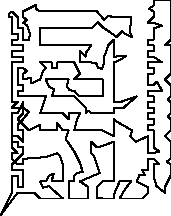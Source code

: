 unitsize(0.001cm);
// 53620.3
draw((200,400)--(0,0));
draw((0,0)--(300,400));
draw((300,400)--(400,400));
draw((400,400)--(600,400));
draw((600,400)--(700,300));
draw((700,300)--(800,300));
draw((800,300)--(900,300));
draw((900,300)--(1000,300));
draw((1000,300)--(1100,300));
draw((1100,300)--(850,520));
draw((850,520)--(750,490));
draw((750,490)--(700,600));
draw((700,600)--(800,600));
draw((800,600)--(850,700));
draw((850,700)--(939,740));
draw((939,740)--(900,600));
draw((900,600)--(1000,600));
draw((1000,600)--(1100,600));
draw((1100,600)--(1100,700));
draw((1100,700)--(1100,900));
draw((1100,900)--(1050,1050));
draw((1050,1050)--(1000,1100));
draw((1000,1100)--(800,1030));
draw((800,1030)--(400,1000));
draw((400,1000)--(400,900));
draw((400,900)--(300,900));
draw((300,900)--(200,1000));
draw((200,1000)--(200,1100));
draw((200,1100)--(300,1100));
draw((300,1100)--(200,1200));
draw((200,1200)--(200,1500));
draw((200,1500)--(200,1600));
draw((200,1600)--(200,1700));
draw((200,1700)--(200,1800));
draw((200,1800)--(300,1800));
draw((300,1800)--(400,2000));
draw((400,2000)--(400,1800));
draw((400,1800)--(300,1700));
draw((300,1700)--(400,1600));
draw((400,1600)--(500,1500));
draw((500,1500)--(700,1600));
draw((700,1600)--(700,1500));
draw((700,1500)--(800,1500));
draw((800,1500)--(900,1500));
draw((900,1500)--(1000,1500));
draw((1000,1500)--(1000,1629));
draw((1000,1629)--(1100,1500));
draw((1100,1500)--(1200,1500));
draw((1200,1500)--(1150,1350));
draw((1150,1350)--(1300,1130));
draw((1300,1130)--(1400,930));
draw((1400,930)--(1450,770));
draw((1450,770)--(1350,750));
draw((1350,750)--(1300,700));
draw((1300,700)--(1300,600));
draw((1300,600)--(1200,600));
draw((1200,600)--(1200,300));
draw((1200,300)--(1300,300));
draw((1300,300)--(1400,300));
draw((1400,300)--(1550,300));
draw((1550,300)--(1550,500));
draw((1550,500)--(1400,600));
draw((1400,600)--(1750,750));
draw((1750,750)--(1650,1050));
draw((1650,1050)--(1600,1100));
draw((1600,1100)--(1600,1300));
draw((1600,1300)--(1700,1200));
draw((1700,1200)--(1800,1230));
draw((1800,1230)--(2000,1300));
draw((2000,1300)--(2000,1200));
draw((2000,1200)--(2000,1100));
draw((2000,1100)--(2000,1000));
draw((2000,1000)--(2000,900));
draw((2000,900)--(2000,800));
draw((2000,800)--(2000,600));
draw((2000,600)--(1900,600));
draw((1900,600)--(1800,600));
draw((1800,600)--(1710,510));
draw((1710,510)--(1710,310));
draw((1710,310)--(1800,300));
draw((1800,300)--(1900,300));
draw((1900,300)--(2000,300));
draw((2000,300)--(2000,370));
draw((2000,370)--(2100,600));
draw((2100,600)--(2200,600));
draw((2200,600)--(2300,600));
draw((2300,600)--(2200,469));
draw((2200,469)--(2100,300));
draw((2100,300)--(2200,300));
draw((2200,300)--(2300,300));
draw((2300,300)--(2400,300));
draw((2400,300)--(2500,300));
draw((2500,300)--(2600,400));
draw((2600,400)--(2600,500));
draw((2600,500)--(2400,600));
draw((2400,600)--(2450,710));
draw((2450,710)--(2550,710));
draw((2550,710)--(2500,800));
draw((2500,800)--(2600,800));
draw((2600,800)--(2600,900));
draw((2600,900)--(2600,1000));
draw((2600,1000)--(2700,1000));
draw((2700,1000)--(2800,900));
draw((2800,900)--(2700,900));
draw((2700,900)--(2700,800));
draw((2700,800)--(2700,700));
draw((2700,700)--(2750,520));
draw((2750,520)--(2900,400));
draw((2900,400)--(2900,500));
draw((2900,500)--(3000,700));
draw((3000,700)--(3000,800));
draw((3000,800)--(3000,900));
draw((3000,900)--(2930,950));
draw((2930,950)--(3000,1000));
draw((3000,1000)--(3000,1100));
draw((3000,1100)--(3000,1200));
draw((3000,1200)--(3000,1300));
draw((3000,1300)--(2900,1400));
draw((2900,1400)--(3000,1500));
draw((3000,1500)--(3000,1600));
draw((3000,1600)--(3000,1700));
draw((3000,1700)--(2950,1750));
draw((2950,1750)--(3000,1800));
draw((3000,1800)--(3000,1900));
draw((3000,1900)--(3000,2000));
draw((3000,2000)--(2950,2050));
draw((2950,2050)--(3000,2100));
draw((3000,2100)--(3000,2200));
draw((3000,2200)--(3000,2300));
draw((3000,2300)--(2900,2400));
draw((2900,2400)--(3000,2500));
draw((3000,2500)--(3000,2600));
draw((3000,2600)--(3000,2700));
draw((3000,2700)--(3000,2800));
draw((3000,2800)--(3000,2900));
draw((3000,2900)--(3000,3000));
draw((3000,3000)--(2900,3000));
draw((2900,3000)--(3000,3100));
draw((3000,3100)--(3000,3200));
draw((3000,3200)--(3000,3300));
draw((3000,3300)--(3000,3400));
draw((3000,3400)--(3000,3500));
draw((3000,3500)--(3000,3600));
draw((3000,3600)--(3000,3700));
draw((3000,3700)--(3000,3800));
draw((3000,3800)--(2700,3800));
draw((2700,3800)--(2700,3700));
draw((2700,3700)--(2620,3650));
draw((2620,3650)--(2700,3600));
draw((2700,3600)--(2700,3500));
draw((2700,3500)--(2600,3400));
draw((2600,3400)--(2700,3400));
draw((2700,3400)--(2850,3350));
draw((2850,3350)--(2700,3300));
draw((2700,3300)--(2700,3200));
draw((2700,3200)--(2700,3100));
draw((2700,3100)--(2600,3100));
draw((2600,3100)--(2600,3000));
draw((2600,3000)--(2700,3000));
draw((2700,3000)--(2700,2900));
draw((2700,2900)--(2600,2900));
draw((2600,2900)--(2600,2800));
draw((2600,2800)--(2700,2800));
draw((2700,2800)--(2850,2700));
draw((2850,2700)--(2700,2700));
draw((2700,2700)--(2600,2700));
draw((2600,2700)--(2600,2600));
draw((2600,2600)--(2700,2600));
draw((2700,2600)--(2700,2500));
draw((2700,2500)--(2600,2500));
draw((2600,2500)--(2600,2400));
draw((2600,2400)--(2600,2300));
draw((2600,2300)--(2700,2300));
draw((2700,2300)--(2760,2360));
draw((2760,2360)--(2850,2200));
draw((2850,2200)--(2700,2200));
draw((2700,2200)--(2600,2200));
draw((2600,2200)--(2600,2100));
draw((2600,2100)--(2700,2100));
draw((2700,2100)--(2700,2000));
draw((2700,2000)--(2600,2000));
draw((2600,2000)--(2600,1900));
draw((2600,1900)--(2700,1900));
draw((2700,1900)--(2700,1800));
draw((2700,1800)--(2600,1800));
draw((2600,1800)--(2600,1700));
draw((2600,1700)--(2700,1700));
draw((2700,1700)--(2700,1600));
draw((2700,1600)--(2600,1600));
draw((2600,1600)--(2600,1500));
draw((2600,1500)--(2700,1500));
draw((2700,1500)--(2700,1400));
draw((2700,1400)--(2700,1300));
draw((2700,1300)--(2700,1200));
draw((2700,1200)--(2800,1130));
draw((2800,1130)--(2700,1100));
draw((2700,1100)--(2600,1100));
draw((2600,1100)--(2600,1200));
draw((2600,1200)--(2600,1300));
draw((2600,1300)--(2600,1400));
draw((2600,1400)--(2390,1300));
draw((2390,1300)--(2290,1400));
draw((2290,1400)--(2320,1500));
draw((2320,1500)--(2060,1650));
draw((2060,1650)--(2000,1700));
draw((2000,1700)--(2000,1600));
draw((2000,1600)--(2000,1500));
draw((2000,1500)--(2000,1400));
draw((2000,1400)--(1800,1500));
draw((1800,1500)--(1700,1500));
draw((1700,1500)--(1600,1500));
draw((1600,1500)--(1500,1500));
draw((1500,1500)--(1400,1500));
draw((1400,1500)--(1300,1500));
draw((1300,1500)--(1350,1700));
draw((1350,1700)--(1400,1800));
draw((1400,1800)--(1300,1800));
draw((1300,1800)--(1200,1800));
draw((1200,1800)--(1200,1700));
draw((1200,1700)--(1100,1800));
draw((1100,1800)--(1000,1800));
draw((1000,1800)--(900,1800));
draw((900,1800)--(800,1800));
draw((800,1800)--(700,1800));
draw((700,1800)--(800,2100));
draw((800,2100)--(700,2100));
draw((700,2100)--(530,2100));
draw((530,2100)--(400,2100));
draw((400,2100)--(300,2100));
draw((300,2100)--(300,2200));
draw((300,2200)--(400,2200));
draw((400,2200)--(400,2300));
draw((400,2300)--(300,2300));
draw((300,2300)--(300,2400));
draw((300,2400)--(300,2500));
draw((300,2500)--(300,2600));
draw((300,2600)--(400,2600));
draw((400,2600)--(469,2550));
draw((469,2550)--(400,2500));
draw((400,2500)--(400,2400));
draw((400,2400)--(540,2430));
draw((540,2430)--(540,2330));
draw((540,2330)--(700,2400));
draw((700,2400)--(750,2550));
draw((750,2550)--(800,2600));
draw((800,2600)--(700,2700));
draw((700,2700)--(800,2700));
draw((800,2700)--(900,2700));
draw((900,2700)--(910,2600));
draw((910,2600)--(1000,2600));
draw((1000,2600)--(1000,2700));
draw((1000,2700)--(1100,2700));
draw((1100,2700)--(1200,2700));
draw((1200,2700)--(1300,2700));
draw((1300,2700)--(1400,2500));
draw((1400,2500)--(1300,2400));
draw((1300,2400)--(1400,2400));
draw((1400,2400)--(1500,2400));
draw((1500,2400)--(1600,2400));
draw((1600,2400)--(1700,2400));
draw((1700,2400)--(1800,2400));
draw((1800,2400)--(1800,2100));
draw((1800,2100)--(1700,2100));
draw((1700,2100)--(1600,2100));
draw((1600,2100)--(1500,2100));
draw((1500,2100)--(1400,2100));
draw((1400,2100)--(1350,2140));
draw((1350,2140)--(1300,2200));
draw((1300,2200)--(1220,2210));
draw((1220,2210)--(1170,2280));
draw((1170,2280)--(1200,2400));
draw((1200,2400)--(1100,2400));
draw((1100,2400)--(1000,2400));
draw((1000,2400)--(900,2400));
draw((900,2400)--(800,2400));
draw((800,2400)--(850,2280));
draw((850,2280)--(950,2220));
draw((950,2220)--(900,2100));
draw((900,2100)--(1000,2100));
draw((1000,2100)--(1100,2100));
draw((1100,2100)--(1200,2100));
draw((1200,2100)--(1300,2100));
draw((1300,2100)--(1400,2000));
draw((1400,2000)--(1500,1900));
draw((1500,1900)--(1500,1800));
draw((1500,1800)--(1550,1850));
draw((1550,1850)--(1600,1800));
draw((1600,1800)--(1700,1800));
draw((1700,1800)--(1800,1800));
draw((1800,1800)--(2000,1800));
draw((2000,1800)--(2000,1900));
draw((2000,1900)--(2170,1900));
draw((2170,1900)--(2400,2100));
draw((2400,2100)--(2110,2000));
draw((2110,2000)--(2000,2000));
draw((2000,2000)--(2000,2100));
draw((2000,2100)--(2000,2200));
draw((2000,2200)--(2000,2300));
draw((2000,2300)--(2000,2400));
draw((2000,2400)--(2000,2500));
draw((2000,2500)--(2000,2600));
draw((2000,2600)--(2000,2700));
draw((2000,2700)--(2120,2750));
draw((2120,2750)--(2220,2820));
draw((2220,2820)--(2000,2800));
draw((2000,2800)--(2000,2900));
draw((2000,2900)--(2000,3000));
draw((2000,3000)--(2000,3100));
draw((2000,3100)--(1900,3000));
draw((1900,3000)--(1829,2800));
draw((1829,2800)--(1829,2700));
draw((1829,2700)--(1790,2580));
draw((1790,2580)--(1720,2610));
draw((1720,2610)--(1690,2680));
draw((1690,2680)--(1600,2700));
draw((1600,2700)--(1500,2700));
draw((1500,2700)--(1400,2700));
draw((1400,2700)--(1400,2820));
draw((1400,2820)--(1400,2900));
draw((1400,2900)--(1500,2800));
draw((1500,2800)--(1500,2860));
draw((1500,2860)--(1600,3000));
draw((1600,3000)--(1500,3000));
draw((1500,3000)--(1400,3000));
draw((1400,3000)--(1300,3000));
draw((1300,3000)--(1200,3000));
draw((1200,3000)--(1100,3000));
draw((1100,3000)--(1000,3000));
draw((1000,3000)--(900,3000));
draw((900,3000)--(800,3000));
draw((800,3000)--(700,3000));
draw((700,3000)--(700,3300));
draw((700,3300)--(800,3300));
draw((800,3300)--(900,3300));
draw((900,3300)--(1000,3300));
draw((1000,3300)--(1100,3300));
draw((1100,3300)--(1200,3300));
draw((1200,3300)--(1300,3300));
draw((1300,3300)--(1400,3300));
draw((1400,3300)--(1500,3300));
draw((1500,3300)--(1600,3300));
draw((1600,3300)--(1720,3409));
draw((1720,3409)--(1790,3330));
draw((1790,3330)--(2050,3150));
draw((2050,3150)--(2100,3200));
draw((2100,3200)--(2150,3250));
draw((2150,3250)--(2200,3200));
draw((2200,3200)--(2320,3150));
draw((2320,3150)--(2280,3250));
draw((2280,3250)--(2300,3400));
draw((2300,3400)--(2300,3500));
draw((2300,3500)--(2000,3500));
draw((2000,3500)--(1900,3520));
draw((1900,3520)--(1829,3450));
draw((1829,3450)--(1700,3600));
draw((1700,3600)--(1600,3600));
draw((1600,3600)--(1500,3600));
draw((1500,3600)--(1400,3600));
draw((1400,3600)--(1300,3600));
draw((1300,3600)--(1200,3600));
draw((1200,3600)--(1100,3600));
draw((1100,3600)--(1000,3600));
draw((1000,3600)--(900,3600));
draw((900,3600)--(800,3600));
draw((800,3600)--(700,3600));
draw((700,3600)--(620,3650));
draw((620,3650)--(620,3709));
draw((620,3709)--(400,3600));
draw((400,3600)--(400,3500));
draw((400,3500)--(469,3450));
draw((469,3450)--(400,3400));
draw((400,3400)--(469,3350));
draw((469,3350)--(520,3200));
draw((520,3200)--(500,3100));
draw((500,3100)--(400,3100));
draw((400,3100)--(400,3200));
draw((400,3200)--(400,3300));
draw((400,3300)--(300,3300));
draw((300,3300)--(300,3400));
draw((300,3400)--(300,3500));
draw((300,3500)--(200,3600));
draw((200,3600)--(150,3550));
draw((150,3550)--(150,3500));
draw((150,3500)--(200,3500));
draw((200,3500)--(200,3400));
draw((200,3400)--(200,3300));
draw((200,3300)--(200,3200));
draw((200,3200)--(300,3200));
draw((300,3200)--(300,3100));
draw((300,3100)--(200,3100));
draw((200,3100)--(200,3000));
draw((200,3000)--(300,3000));
draw((300,3000)--(400,3000));
draw((400,3000)--(400,2900));
draw((400,2900)--(300,2900));
draw((300,2900)--(200,2900));
draw((200,2900)--(200,2800));
draw((200,2800)--(300,2800));
draw((300,2800)--(400,2800));
draw((400,2800)--(400,2700));
draw((400,2700)--(300,2700));
draw((300,2700)--(200,2700));
draw((200,2700)--(200,2600));
draw((200,2600)--(200,2500));
draw((200,2500)--(200,2400));
draw((200,2400)--(200,2300));
draw((200,2300)--(200,2200));
draw((200,2200)--(200,2100));
draw((200,2100)--(200,2000));
draw((200,2000)--(300,2000));
draw((300,2000)--(200,1900));
draw((200,1900)--(300,1900));
draw((300,1900)--(400,1900));
draw((400,1900)--(500,1829));
draw((500,1829)--(400,1700));
draw((400,1700)--(300,1600));
draw((300,1600)--(300,1500));
draw((300,1500)--(400,1500));
draw((400,1500)--(400,1400));
draw((400,1400)--(400,1300));
draw((400,1300)--(300,1400));
draw((300,1400)--(200,1400));
draw((200,1400)--(200,1300));
draw((200,1300)--(300,1300));
draw((300,1300)--(300,1200));
draw((300,1200)--(400,1200));
draw((400,1200)--(400,1100));
draw((400,1100)--(300,1000));
draw((300,1000)--(200,900));
draw((200,900)--(200,800));
draw((200,800)--(300,800));
draw((300,800)--(400,800));
draw((400,800)--(400,700));
draw((400,700)--(400,600));
draw((400,600)--(400,500));
draw((400,500)--(300,500));
draw((300,500)--(300,600));
draw((300,600)--(300,700));
draw((300,700)--(200,700));
draw((200,700)--(200,600));
draw((200,600)--(200,500));
draw((200,500)--(200,400));
